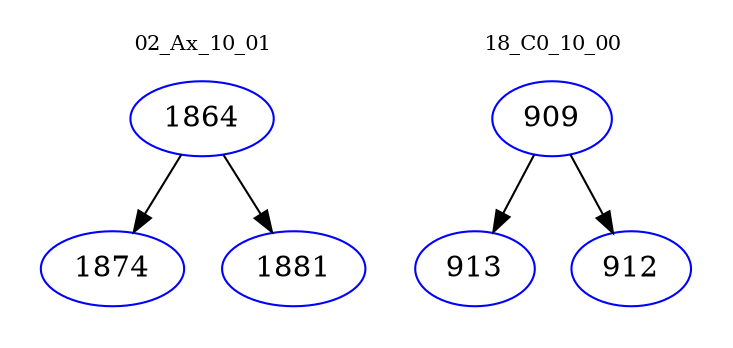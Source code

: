 digraph{
subgraph cluster_0 {
color = white
label = "02_Ax_10_01";
fontsize=10;
T0_1864 [label="1864", color="blue"]
T0_1864 -> T0_1874 [color="black"]
T0_1874 [label="1874", color="blue"]
T0_1864 -> T0_1881 [color="black"]
T0_1881 [label="1881", color="blue"]
}
subgraph cluster_1 {
color = white
label = "18_C0_10_00";
fontsize=10;
T1_909 [label="909", color="blue"]
T1_909 -> T1_913 [color="black"]
T1_913 [label="913", color="blue"]
T1_909 -> T1_912 [color="black"]
T1_912 [label="912", color="blue"]
}
}
